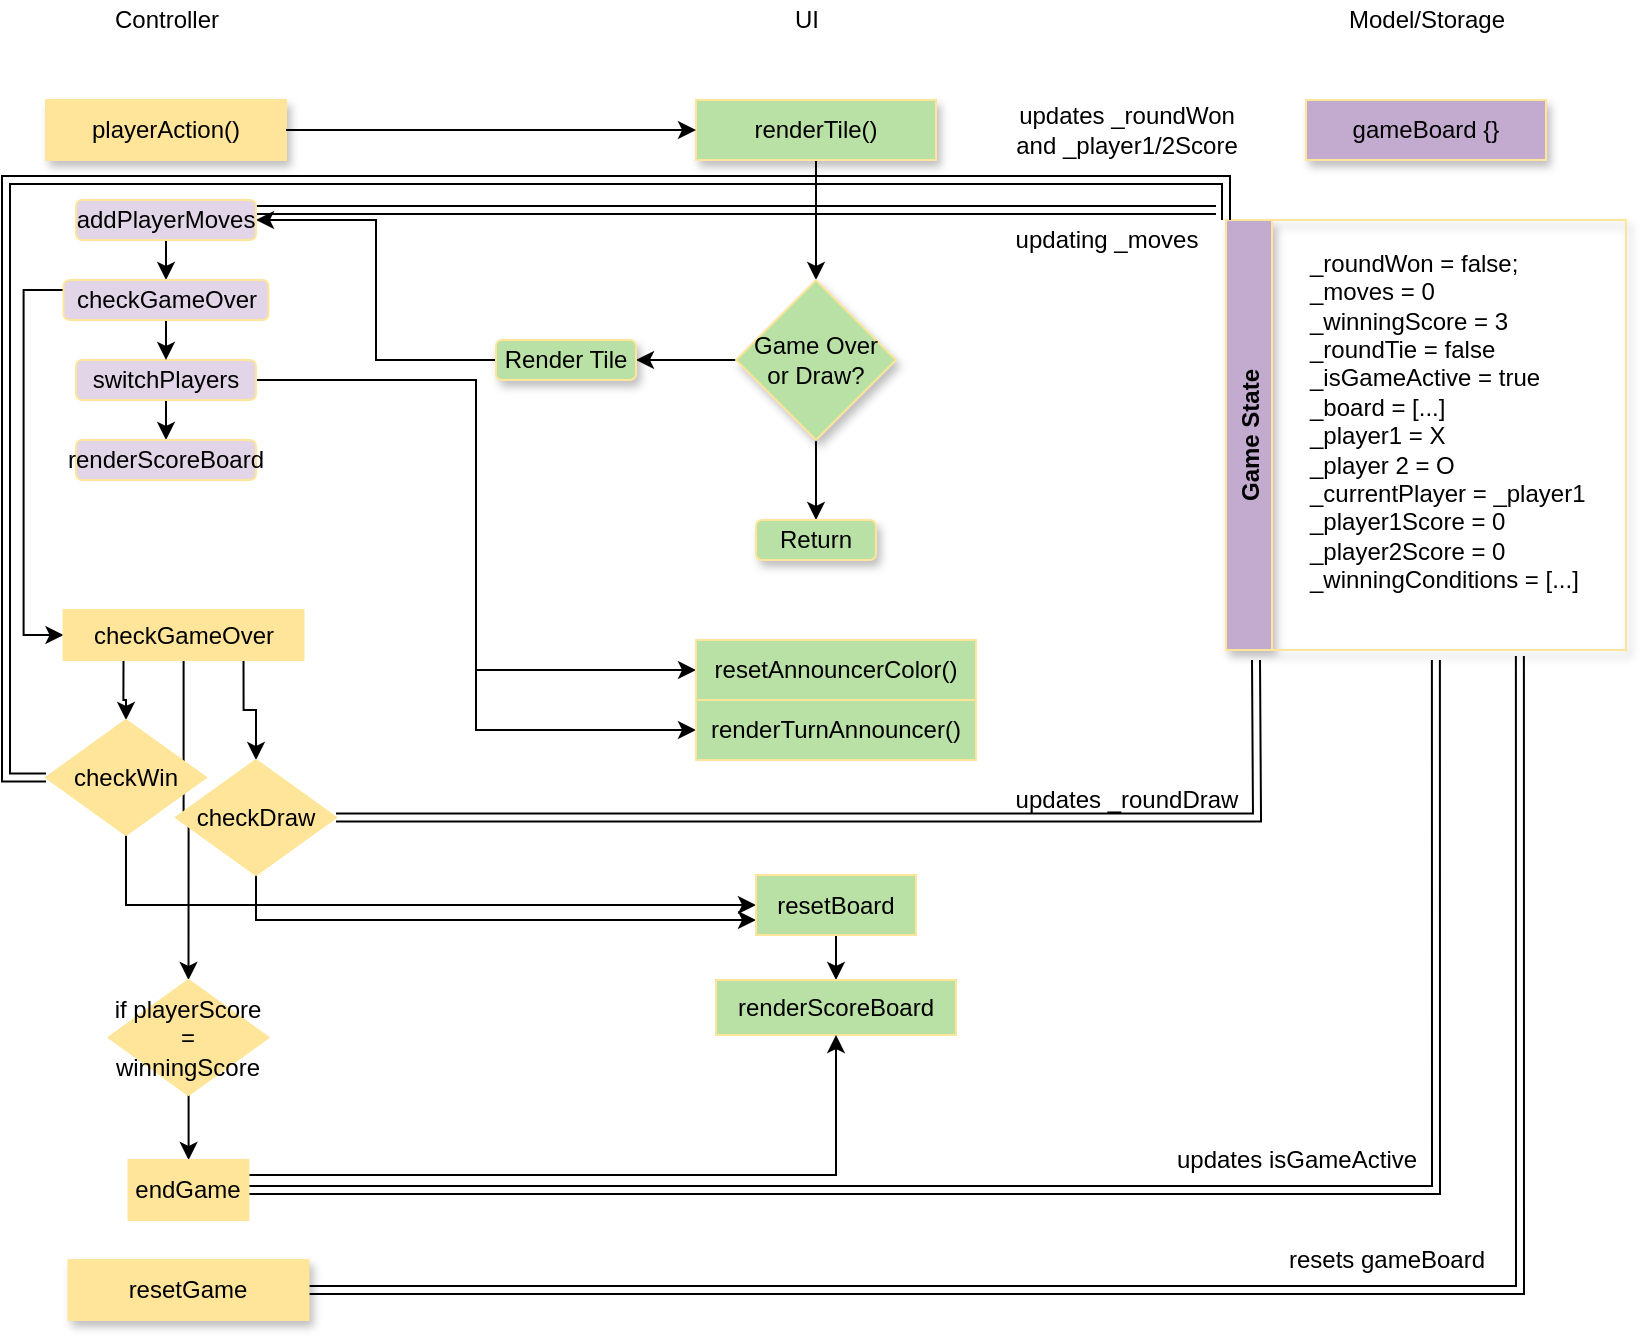 <mxfile version="16.4.5" type="github">
  <diagram id="tbl310v2u9fYnJmufLMh" name="Page-1">
    <mxGraphModel dx="674" dy="689" grid="1" gridSize="10" guides="1" tooltips="1" connect="1" arrows="1" fold="1" page="1" pageScale="1" pageWidth="850" pageHeight="1100" math="0" shadow="0">
      <root>
        <mxCell id="0" />
        <mxCell id="1" parent="0" />
        <mxCell id="3C8uNp0iocg1anjiTqil-1" value="&lt;div&gt;Controller&lt;/div&gt;" style="text;html=1;resizable=0;autosize=1;align=center;verticalAlign=middle;points=[];fillColor=none;strokeColor=none;rounded=0;" parent="1" vertex="1">
          <mxGeometry x="70" y="60" width="70" height="20" as="geometry" />
        </mxCell>
        <mxCell id="3C8uNp0iocg1anjiTqil-2" value="&lt;div&gt;Model/Storage&lt;/div&gt;" style="text;html=1;resizable=0;autosize=1;align=center;verticalAlign=middle;points=[];fillColor=none;strokeColor=none;rounded=0;" parent="1" vertex="1">
          <mxGeometry x="690" y="60" width="90" height="20" as="geometry" />
        </mxCell>
        <mxCell id="3C8uNp0iocg1anjiTqil-3" value="&lt;div&gt;UI&lt;/div&gt;" style="text;html=1;resizable=0;autosize=1;align=center;verticalAlign=middle;points=[];fillColor=none;strokeColor=none;rounded=0;" parent="1" vertex="1">
          <mxGeometry x="410" y="60" width="30" height="20" as="geometry" />
        </mxCell>
        <mxCell id="3C8uNp0iocg1anjiTqil-4" value="&lt;div&gt;playerAction()&lt;/div&gt;" style="rounded=0;whiteSpace=wrap;html=1;shadow=1;strokeColor=#FFE599;fillColor=#FFE599;" parent="1" vertex="1">
          <mxGeometry x="45" y="110" width="120" height="30" as="geometry" />
        </mxCell>
        <mxCell id="eTiTghomsZwvz0lO_ERC-16" style="edgeStyle=orthogonalEdgeStyle;rounded=0;orthogonalLoop=1;jettySize=auto;html=1;exitX=0.5;exitY=1;exitDx=0;exitDy=0;" edge="1" parent="1" source="3C8uNp0iocg1anjiTqil-5" target="3C8uNp0iocg1anjiTqil-17">
          <mxGeometry relative="1" as="geometry" />
        </mxCell>
        <mxCell id="3C8uNp0iocg1anjiTqil-5" value="renderTile()" style="rounded=0;whiteSpace=wrap;html=1;shadow=1;strokeColor=#FFE599;fillColor=#B9E0A5;" parent="1" vertex="1">
          <mxGeometry x="370" y="110" width="120" height="30" as="geometry" />
        </mxCell>
        <mxCell id="3C8uNp0iocg1anjiTqil-6" value="&lt;div&gt;gameBoard {}&lt;br&gt;&lt;/div&gt;" style="rounded=0;whiteSpace=wrap;html=1;shadow=1;strokeColor=#FFE599;fillColor=#C3ABD0;" parent="1" vertex="1">
          <mxGeometry x="675" y="110" width="120" height="30" as="geometry" />
        </mxCell>
        <mxCell id="3C8uNp0iocg1anjiTqil-9" value="" style="endArrow=classic;html=1;rounded=0;exitX=1;exitY=0.5;exitDx=0;exitDy=0;entryX=0;entryY=0.5;entryDx=0;entryDy=0;" parent="1" source="3C8uNp0iocg1anjiTqil-4" target="3C8uNp0iocg1anjiTqil-5" edge="1">
          <mxGeometry width="50" height="50" relative="1" as="geometry">
            <mxPoint x="470" y="270" as="sourcePoint" />
            <mxPoint x="520" y="220" as="targetPoint" />
            <Array as="points" />
          </mxGeometry>
        </mxCell>
        <mxCell id="3C8uNp0iocg1anjiTqil-11" value="Game State" style="swimlane;horizontal=0;shadow=1;strokeColor=#FFE599;fillColor=#C3ABD0;" parent="1" vertex="1">
          <mxGeometry x="635" y="170" width="200" height="215" as="geometry" />
        </mxCell>
        <mxCell id="3C8uNp0iocg1anjiTqil-12" value="&lt;div align=&quot;left&quot;&gt;_roundWon = false;&lt;/div&gt;&lt;div align=&quot;left&quot;&gt;_moves = 0&lt;/div&gt;&lt;div align=&quot;left&quot;&gt;_winningScore = 3&lt;br&gt;&lt;/div&gt;&lt;div align=&quot;left&quot;&gt;_roundTie = false&lt;/div&gt;&lt;div align=&quot;left&quot;&gt;_isGameActive = true&lt;/div&gt;&lt;div align=&quot;left&quot;&gt;_board = [...]&lt;/div&gt;&lt;div align=&quot;left&quot;&gt;_player1 = X&lt;/div&gt;&lt;div align=&quot;left&quot;&gt;_player 2 = O&lt;/div&gt;&lt;div align=&quot;left&quot;&gt;_currentPlayer = _player1&lt;/div&gt;&lt;div align=&quot;left&quot;&gt;_player1Score = 0&lt;/div&gt;&lt;div align=&quot;left&quot;&gt;_player2Score = 0&lt;/div&gt;&lt;div align=&quot;left&quot;&gt;_winningConditions = [...]&lt;br&gt;&lt;/div&gt;&lt;div align=&quot;left&quot;&gt;&lt;br&gt;&lt;/div&gt;&lt;div align=&quot;left&quot;&gt;&lt;br&gt;&lt;/div&gt;" style="text;html=1;align=left;verticalAlign=middle;resizable=0;points=[];autosize=1;strokeColor=none;fillColor=none;" parent="3C8uNp0iocg1anjiTqil-11" vertex="1">
          <mxGeometry x="40" y="15" width="150" height="200" as="geometry" />
        </mxCell>
        <mxCell id="3C8uNp0iocg1anjiTqil-32" style="edgeStyle=orthogonalEdgeStyle;rounded=0;orthogonalLoop=1;jettySize=auto;html=1;exitX=0.5;exitY=1;exitDx=0;exitDy=0;entryX=0.5;entryY=0;entryDx=0;entryDy=0;" parent="1" source="3C8uNp0iocg1anjiTqil-17" target="3C8uNp0iocg1anjiTqil-31" edge="1">
          <mxGeometry relative="1" as="geometry" />
        </mxCell>
        <mxCell id="eTiTghomsZwvz0lO_ERC-14" style="edgeStyle=orthogonalEdgeStyle;rounded=0;orthogonalLoop=1;jettySize=auto;html=1;exitX=0;exitY=0.5;exitDx=0;exitDy=0;entryX=1;entryY=0.5;entryDx=0;entryDy=0;" edge="1" parent="1" source="3C8uNp0iocg1anjiTqil-17" target="3C8uNp0iocg1anjiTqil-25">
          <mxGeometry relative="1" as="geometry" />
        </mxCell>
        <mxCell id="3C8uNp0iocg1anjiTqil-17" value="&lt;div&gt;Game Over&lt;/div&gt;&lt;div&gt;or Draw?&lt;br&gt;&lt;/div&gt;" style="rhombus;whiteSpace=wrap;html=1;shadow=1;strokeColor=#FFE599;fillColor=#B9E0A5;" parent="1" vertex="1">
          <mxGeometry x="390" y="200" width="80" height="80" as="geometry" />
        </mxCell>
        <mxCell id="eTiTghomsZwvz0lO_ERC-15" style="edgeStyle=orthogonalEdgeStyle;rounded=0;orthogonalLoop=1;jettySize=auto;html=1;exitX=0;exitY=0.5;exitDx=0;exitDy=0;entryX=1;entryY=0.5;entryDx=0;entryDy=0;" edge="1" parent="1" source="3C8uNp0iocg1anjiTqil-25" target="eTiTghomsZwvz0lO_ERC-2">
          <mxGeometry relative="1" as="geometry" />
        </mxCell>
        <mxCell id="3C8uNp0iocg1anjiTqil-25" value="Render Tile" style="rounded=1;whiteSpace=wrap;html=1;shadow=1;strokeColor=#FFE599;fillColor=#B9E0A5;" parent="1" vertex="1">
          <mxGeometry x="270" y="230" width="70" height="20" as="geometry" />
        </mxCell>
        <mxCell id="3C8uNp0iocg1anjiTqil-31" value="Return" style="rounded=1;whiteSpace=wrap;html=1;shadow=1;strokeColor=#FFE599;fillColor=#B9E0A5;" parent="1" vertex="1">
          <mxGeometry x="400" y="320" width="60" height="20" as="geometry" />
        </mxCell>
        <mxCell id="eTiTghomsZwvz0lO_ERC-18" style="edgeStyle=orthogonalEdgeStyle;rounded=0;orthogonalLoop=1;jettySize=auto;html=1;exitX=1;exitY=0.25;exitDx=0;exitDy=0;shape=link;" edge="1" parent="1" source="eTiTghomsZwvz0lO_ERC-2">
          <mxGeometry relative="1" as="geometry">
            <mxPoint x="630" y="165" as="targetPoint" />
          </mxGeometry>
        </mxCell>
        <mxCell id="eTiTghomsZwvz0lO_ERC-30" style="edgeStyle=orthogonalEdgeStyle;rounded=0;orthogonalLoop=1;jettySize=auto;html=1;exitX=0.5;exitY=1;exitDx=0;exitDy=0;entryX=0.5;entryY=0;entryDx=0;entryDy=0;elbow=vertical;" edge="1" parent="1" source="eTiTghomsZwvz0lO_ERC-2" target="eTiTghomsZwvz0lO_ERC-28">
          <mxGeometry relative="1" as="geometry" />
        </mxCell>
        <mxCell id="eTiTghomsZwvz0lO_ERC-2" value="addPlayerMoves" style="rounded=1;whiteSpace=wrap;html=1;shadow=0;strokeColor=#FFE599;fillColor=#E1D5E7;" vertex="1" parent="1">
          <mxGeometry x="60" y="160" width="90" height="20" as="geometry" />
        </mxCell>
        <mxCell id="eTiTghomsZwvz0lO_ERC-22" style="rounded=0;orthogonalLoop=1;jettySize=auto;html=1;exitX=1;exitY=0.5;exitDx=0;exitDy=0;entryX=0;entryY=0.5;entryDx=0;entryDy=0;edgeStyle=orthogonalEdgeStyle;" edge="1" parent="1" source="eTiTghomsZwvz0lO_ERC-8" target="eTiTghomsZwvz0lO_ERC-21">
          <mxGeometry relative="1" as="geometry" />
        </mxCell>
        <mxCell id="eTiTghomsZwvz0lO_ERC-25" style="edgeStyle=orthogonalEdgeStyle;rounded=0;orthogonalLoop=1;jettySize=auto;html=1;exitX=1;exitY=0.5;exitDx=0;exitDy=0;entryX=0;entryY=0.5;entryDx=0;entryDy=0;elbow=vertical;" edge="1" parent="1" source="eTiTghomsZwvz0lO_ERC-8" target="eTiTghomsZwvz0lO_ERC-23">
          <mxGeometry relative="1" as="geometry" />
        </mxCell>
        <mxCell id="eTiTghomsZwvz0lO_ERC-32" style="edgeStyle=orthogonalEdgeStyle;rounded=0;orthogonalLoop=1;jettySize=auto;html=1;exitX=0.5;exitY=1;exitDx=0;exitDy=0;entryX=0.5;entryY=0;entryDx=0;entryDy=0;elbow=vertical;" edge="1" parent="1" source="eTiTghomsZwvz0lO_ERC-8" target="eTiTghomsZwvz0lO_ERC-11">
          <mxGeometry relative="1" as="geometry" />
        </mxCell>
        <mxCell id="eTiTghomsZwvz0lO_ERC-8" value="switchPlayers" style="rounded=1;whiteSpace=wrap;html=1;shadow=0;strokeColor=#FFE599;fillColor=#E1D5E7;" vertex="1" parent="1">
          <mxGeometry x="60" y="240" width="90" height="20" as="geometry" />
        </mxCell>
        <mxCell id="eTiTghomsZwvz0lO_ERC-11" value="renderScoreBoard" style="whiteSpace=wrap;html=1;fillColor=#E1D5E7;strokeColor=#FFE599;rounded=1;shadow=0;" vertex="1" parent="1">
          <mxGeometry x="60" y="280" width="90" height="20" as="geometry" />
        </mxCell>
        <mxCell id="eTiTghomsZwvz0lO_ERC-20" value="updating _moves" style="text;html=1;resizable=0;autosize=1;align=center;verticalAlign=middle;points=[];fillColor=none;strokeColor=none;rounded=0;shadow=0;" vertex="1" parent="1">
          <mxGeometry x="520" y="170" width="110" height="20" as="geometry" />
        </mxCell>
        <mxCell id="eTiTghomsZwvz0lO_ERC-21" value="renderTurnAnnouncer()" style="rounded=0;whiteSpace=wrap;html=1;shadow=0;strokeColor=#FFE599;fillColor=#B9E0A5;" vertex="1" parent="1">
          <mxGeometry x="370" y="410" width="140" height="30" as="geometry" />
        </mxCell>
        <mxCell id="eTiTghomsZwvz0lO_ERC-23" value="resetAnnouncerColor()" style="rounded=0;whiteSpace=wrap;html=1;shadow=0;strokeColor=#FFE599;fillColor=#B9E0A5;" vertex="1" parent="1">
          <mxGeometry x="370" y="380" width="140" height="30" as="geometry" />
        </mxCell>
        <mxCell id="eTiTghomsZwvz0lO_ERC-31" style="edgeStyle=orthogonalEdgeStyle;rounded=0;orthogonalLoop=1;jettySize=auto;html=1;exitX=0.5;exitY=1;exitDx=0;exitDy=0;entryX=0.5;entryY=0;entryDx=0;entryDy=0;elbow=vertical;" edge="1" parent="1" source="eTiTghomsZwvz0lO_ERC-28" target="eTiTghomsZwvz0lO_ERC-8">
          <mxGeometry relative="1" as="geometry" />
        </mxCell>
        <mxCell id="eTiTghomsZwvz0lO_ERC-35" style="edgeStyle=orthogonalEdgeStyle;rounded=0;orthogonalLoop=1;jettySize=auto;html=1;exitX=0;exitY=0.25;exitDx=0;exitDy=0;entryX=0;entryY=0.5;entryDx=0;entryDy=0;elbow=vertical;" edge="1" parent="1" source="eTiTghomsZwvz0lO_ERC-28" target="eTiTghomsZwvz0lO_ERC-34">
          <mxGeometry relative="1" as="geometry" />
        </mxCell>
        <mxCell id="eTiTghomsZwvz0lO_ERC-28" value="checkGameOver" style="whiteSpace=wrap;html=1;fillColor=#E1D5E7;strokeColor=#FFE599;rounded=1;shadow=0;" vertex="1" parent="1">
          <mxGeometry x="53.75" y="200" width="102.5" height="20" as="geometry" />
        </mxCell>
        <mxCell id="eTiTghomsZwvz0lO_ERC-37" value="" style="edgeStyle=orthogonalEdgeStyle;rounded=0;orthogonalLoop=1;jettySize=auto;html=1;elbow=vertical;exitX=0.25;exitY=1;exitDx=0;exitDy=0;" edge="1" parent="1" source="eTiTghomsZwvz0lO_ERC-34" target="eTiTghomsZwvz0lO_ERC-36">
          <mxGeometry relative="1" as="geometry" />
        </mxCell>
        <mxCell id="eTiTghomsZwvz0lO_ERC-41" style="edgeStyle=orthogonalEdgeStyle;rounded=0;orthogonalLoop=1;jettySize=auto;html=1;exitX=0.75;exitY=1;exitDx=0;exitDy=0;elbow=vertical;" edge="1" parent="1" source="eTiTghomsZwvz0lO_ERC-34" target="eTiTghomsZwvz0lO_ERC-40">
          <mxGeometry relative="1" as="geometry" />
        </mxCell>
        <mxCell id="eTiTghomsZwvz0lO_ERC-53" style="edgeStyle=orthogonalEdgeStyle;rounded=0;orthogonalLoop=1;jettySize=auto;html=1;elbow=vertical;entryX=0.5;entryY=0;entryDx=0;entryDy=0;" edge="1" parent="1" source="eTiTghomsZwvz0lO_ERC-34" target="eTiTghomsZwvz0lO_ERC-54">
          <mxGeometry relative="1" as="geometry">
            <mxPoint x="114" y="550" as="targetPoint" />
          </mxGeometry>
        </mxCell>
        <mxCell id="eTiTghomsZwvz0lO_ERC-34" value="checkGameOver" style="rounded=0;whiteSpace=wrap;html=1;shadow=0;strokeColor=#FFE599;fillColor=#FFE599;" vertex="1" parent="1">
          <mxGeometry x="53.75" y="365" width="120" height="25" as="geometry" />
        </mxCell>
        <mxCell id="eTiTghomsZwvz0lO_ERC-42" style="edgeStyle=orthogonalEdgeStyle;rounded=0;orthogonalLoop=1;jettySize=auto;html=1;exitX=0;exitY=0.5;exitDx=0;exitDy=0;entryX=0;entryY=0;entryDx=0;entryDy=0;elbow=vertical;shape=link;" edge="1" parent="1" source="eTiTghomsZwvz0lO_ERC-36" target="3C8uNp0iocg1anjiTqil-11">
          <mxGeometry relative="1" as="geometry" />
        </mxCell>
        <mxCell id="eTiTghomsZwvz0lO_ERC-49" style="edgeStyle=orthogonalEdgeStyle;rounded=0;orthogonalLoop=1;jettySize=auto;html=1;exitX=0.5;exitY=1;exitDx=0;exitDy=0;entryX=0;entryY=0.5;entryDx=0;entryDy=0;elbow=vertical;" edge="1" parent="1" source="eTiTghomsZwvz0lO_ERC-36" target="eTiTghomsZwvz0lO_ERC-48">
          <mxGeometry relative="1" as="geometry" />
        </mxCell>
        <mxCell id="eTiTghomsZwvz0lO_ERC-36" value="checkWin" style="rhombus;whiteSpace=wrap;html=1;fillColor=#FFE599;strokeColor=#FFE599;rounded=0;shadow=0;" vertex="1" parent="1">
          <mxGeometry x="45" y="420" width="80" height="57.5" as="geometry" />
        </mxCell>
        <mxCell id="eTiTghomsZwvz0lO_ERC-44" style="edgeStyle=orthogonalEdgeStyle;shape=link;rounded=0;orthogonalLoop=1;jettySize=auto;html=1;exitX=1;exitY=0.5;exitDx=0;exitDy=0;elbow=vertical;" edge="1" parent="1" source="eTiTghomsZwvz0lO_ERC-40">
          <mxGeometry relative="1" as="geometry">
            <mxPoint x="650" y="390" as="targetPoint" />
          </mxGeometry>
        </mxCell>
        <mxCell id="eTiTghomsZwvz0lO_ERC-50" style="edgeStyle=orthogonalEdgeStyle;rounded=0;orthogonalLoop=1;jettySize=auto;html=1;exitX=0.5;exitY=1;exitDx=0;exitDy=0;entryX=0;entryY=0.75;entryDx=0;entryDy=0;elbow=vertical;" edge="1" parent="1" source="eTiTghomsZwvz0lO_ERC-40" target="eTiTghomsZwvz0lO_ERC-48">
          <mxGeometry relative="1" as="geometry" />
        </mxCell>
        <mxCell id="eTiTghomsZwvz0lO_ERC-40" value="checkDraw" style="rhombus;whiteSpace=wrap;html=1;fillColor=#FFE599;strokeColor=#FFE599;rounded=0;shadow=0;" vertex="1" parent="1">
          <mxGeometry x="110" y="440" width="80" height="57.5" as="geometry" />
        </mxCell>
        <mxCell id="eTiTghomsZwvz0lO_ERC-43" value="&lt;div&gt;updates _roundWon&lt;/div&gt;&lt;div&gt;and _player1/2Score&lt;br&gt;&lt;/div&gt;" style="text;html=1;resizable=0;autosize=1;align=center;verticalAlign=middle;points=[];fillColor=none;strokeColor=none;rounded=0;shadow=0;" vertex="1" parent="1">
          <mxGeometry x="520" y="110" width="130" height="30" as="geometry" />
        </mxCell>
        <mxCell id="eTiTghomsZwvz0lO_ERC-45" value="updates _roundDraw" style="text;html=1;resizable=0;autosize=1;align=center;verticalAlign=middle;points=[];fillColor=none;strokeColor=none;rounded=0;shadow=0;" vertex="1" parent="1">
          <mxGeometry x="520" y="450" width="130" height="20" as="geometry" />
        </mxCell>
        <mxCell id="eTiTghomsZwvz0lO_ERC-52" value="" style="edgeStyle=orthogonalEdgeStyle;rounded=0;orthogonalLoop=1;jettySize=auto;html=1;elbow=vertical;" edge="1" parent="1" source="eTiTghomsZwvz0lO_ERC-48" target="eTiTghomsZwvz0lO_ERC-51">
          <mxGeometry relative="1" as="geometry" />
        </mxCell>
        <mxCell id="eTiTghomsZwvz0lO_ERC-48" value="resetBoard" style="rounded=0;whiteSpace=wrap;html=1;shadow=0;strokeColor=#FFE599;fillColor=#B9E0A5;" vertex="1" parent="1">
          <mxGeometry x="400" y="497.5" width="80" height="30" as="geometry" />
        </mxCell>
        <mxCell id="eTiTghomsZwvz0lO_ERC-51" value="renderScoreBoard" style="whiteSpace=wrap;html=1;fillColor=#B9E0A5;strokeColor=#FFE599;rounded=0;shadow=0;" vertex="1" parent="1">
          <mxGeometry x="380" y="550" width="120" height="27.5" as="geometry" />
        </mxCell>
        <mxCell id="eTiTghomsZwvz0lO_ERC-56" value="" style="edgeStyle=orthogonalEdgeStyle;rounded=0;orthogonalLoop=1;jettySize=auto;html=1;elbow=vertical;" edge="1" parent="1" source="eTiTghomsZwvz0lO_ERC-54" target="eTiTghomsZwvz0lO_ERC-55">
          <mxGeometry relative="1" as="geometry" />
        </mxCell>
        <mxCell id="eTiTghomsZwvz0lO_ERC-54" value="if playerScore = winningScore" style="rhombus;whiteSpace=wrap;html=1;fillColor=#FFE599;strokeColor=#FFE599;rounded=0;shadow=0;" vertex="1" parent="1">
          <mxGeometry x="76.25" y="550" width="80" height="57.5" as="geometry" />
        </mxCell>
        <mxCell id="eTiTghomsZwvz0lO_ERC-57" style="edgeStyle=orthogonalEdgeStyle;rounded=0;orthogonalLoop=1;jettySize=auto;html=1;exitX=1;exitY=0.5;exitDx=0;exitDy=0;entryX=0.433;entryY=1.025;entryDx=0;entryDy=0;entryPerimeter=0;elbow=vertical;shape=link;" edge="1" parent="1" source="eTiTghomsZwvz0lO_ERC-55" target="3C8uNp0iocg1anjiTqil-12">
          <mxGeometry relative="1" as="geometry" />
        </mxCell>
        <mxCell id="eTiTghomsZwvz0lO_ERC-59" style="edgeStyle=orthogonalEdgeStyle;rounded=0;orthogonalLoop=1;jettySize=auto;html=1;exitX=1;exitY=0.25;exitDx=0;exitDy=0;entryX=0.5;entryY=1;entryDx=0;entryDy=0;elbow=vertical;" edge="1" parent="1" source="eTiTghomsZwvz0lO_ERC-55" target="eTiTghomsZwvz0lO_ERC-51">
          <mxGeometry relative="1" as="geometry" />
        </mxCell>
        <mxCell id="eTiTghomsZwvz0lO_ERC-55" value="endGame" style="whiteSpace=wrap;html=1;fillColor=#FFE599;strokeColor=#FFE599;rounded=0;shadow=0;" vertex="1" parent="1">
          <mxGeometry x="86.25" y="640" width="60" height="30" as="geometry" />
        </mxCell>
        <mxCell id="eTiTghomsZwvz0lO_ERC-58" value="updates isGameActive" style="text;html=1;resizable=0;autosize=1;align=center;verticalAlign=middle;points=[];fillColor=none;strokeColor=none;rounded=0;shadow=0;" vertex="1" parent="1">
          <mxGeometry x="600" y="630" width="140" height="20" as="geometry" />
        </mxCell>
        <mxCell id="eTiTghomsZwvz0lO_ERC-62" style="edgeStyle=orthogonalEdgeStyle;rounded=0;orthogonalLoop=1;jettySize=auto;html=1;exitX=1;exitY=0.5;exitDx=0;exitDy=0;entryX=0.713;entryY=1.015;entryDx=0;entryDy=0;entryPerimeter=0;elbow=vertical;shape=link;" edge="1" parent="1" source="eTiTghomsZwvz0lO_ERC-61" target="3C8uNp0iocg1anjiTqil-12">
          <mxGeometry relative="1" as="geometry" />
        </mxCell>
        <mxCell id="eTiTghomsZwvz0lO_ERC-61" value="resetGame" style="rounded=0;whiteSpace=wrap;html=1;shadow=1;strokeColor=#FFE599;fillColor=#FFE599;" vertex="1" parent="1">
          <mxGeometry x="56.25" y="690" width="120" height="30" as="geometry" />
        </mxCell>
        <mxCell id="eTiTghomsZwvz0lO_ERC-63" value="resets gameBoard" style="text;html=1;resizable=0;autosize=1;align=center;verticalAlign=middle;points=[];fillColor=none;strokeColor=none;rounded=0;shadow=0;" vertex="1" parent="1">
          <mxGeometry x="660" y="680" width="110" height="20" as="geometry" />
        </mxCell>
      </root>
    </mxGraphModel>
  </diagram>
</mxfile>
